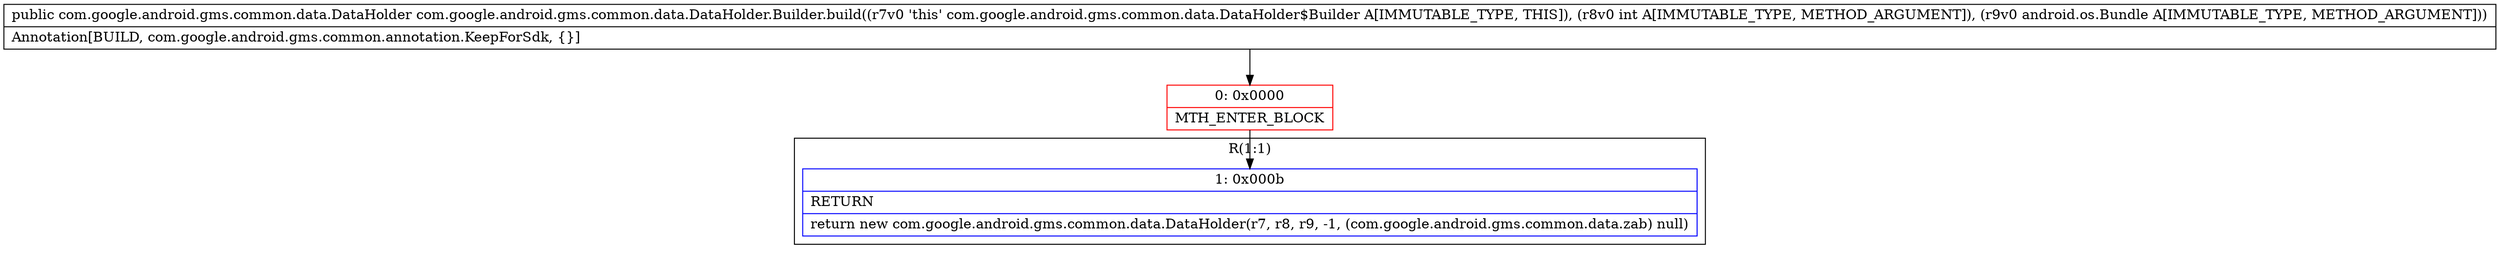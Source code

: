 digraph "CFG forcom.google.android.gms.common.data.DataHolder.Builder.build(ILandroid\/os\/Bundle;)Lcom\/google\/android\/gms\/common\/data\/DataHolder;" {
subgraph cluster_Region_1421698648 {
label = "R(1:1)";
node [shape=record,color=blue];
Node_1 [shape=record,label="{1\:\ 0x000b|RETURN\l|return new com.google.android.gms.common.data.DataHolder(r7, r8, r9, \-1, (com.google.android.gms.common.data.zab) null)\l}"];
}
Node_0 [shape=record,color=red,label="{0\:\ 0x0000|MTH_ENTER_BLOCK\l}"];
MethodNode[shape=record,label="{public com.google.android.gms.common.data.DataHolder com.google.android.gms.common.data.DataHolder.Builder.build((r7v0 'this' com.google.android.gms.common.data.DataHolder$Builder A[IMMUTABLE_TYPE, THIS]), (r8v0 int A[IMMUTABLE_TYPE, METHOD_ARGUMENT]), (r9v0 android.os.Bundle A[IMMUTABLE_TYPE, METHOD_ARGUMENT]))  | Annotation[BUILD, com.google.android.gms.common.annotation.KeepForSdk, \{\}]\l}"];
MethodNode -> Node_0;
Node_0 -> Node_1;
}

